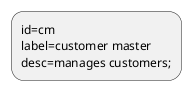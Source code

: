 {
  "sha1": "2m9qi0s2ogemqo1s9ewqh159zsxg9r7",
  "insertion": {
    "when": "2024-05-30T20:48:20.046Z",
    "url": "https://forum.plantuml.net/11192/json-structures-inside-a-function",
    "user": "plantuml@gmail.com"
  }
}
@startuml
!$data={"participants" :[ 
{"id": "cm" ,"label": "customer master","desc": "manages customers"},
{"id": "tm" ,"label": "transaction manager","desc": "manages transactions"},
{"id": "am" ,"label": "account master","desc": "manages accounts"}
]
}


!unquoted function $lookup($id)
!foreach $part in $data.participants
  !if $part.id == $id
    !return "id=" + $part.id + " \nlabel=" + $part.label + " \ndesc=" + $part.desc + ";" 
  !endif
!endfor
!return "not found"
!endfunction

!$desc = $lookup("cm")
:$desc;
@enduml
